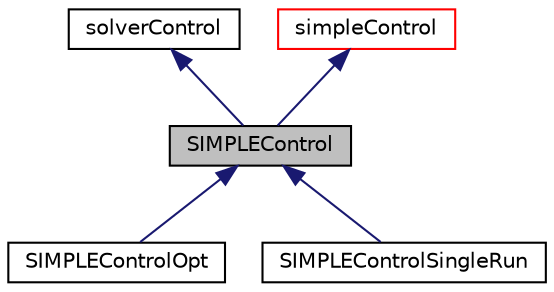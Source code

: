 digraph "SIMPLEControl"
{
  bgcolor="transparent";
  edge [fontname="Helvetica",fontsize="10",labelfontname="Helvetica",labelfontsize="10"];
  node [fontname="Helvetica",fontsize="10",shape=record];
  Node1 [label="SIMPLEControl",height=0.2,width=0.4,color="black", fillcolor="grey75", style="filled" fontcolor="black"];
  Node2 -> Node1 [dir="back",color="midnightblue",fontsize="10",style="solid",fontname="Helvetica"];
  Node2 [label="solverControl",height=0.2,width=0.4,color="black",URL="$classFoam_1_1solverControl.html",tooltip="Base class for solver control classes. "];
  Node3 -> Node1 [dir="back",color="midnightblue",fontsize="10",style="solid",fontname="Helvetica"];
  Node3 [label="simpleControl",height=0.2,width=0.4,color="red",URL="$classFoam_1_1simpleControl.html",tooltip="SIMPLE control class to supply convergence information/checks for the SIMPLE loop. "];
  Node1 -> Node4 [dir="back",color="midnightblue",fontsize="10",style="solid",fontname="Helvetica"];
  Node4 [label="SIMPLEControlOpt",height=0.2,width=0.4,color="black",URL="$classFoam_1_1SIMPLEControlOpt.html",tooltip="SIMPLE control class for optimisation runs. Each time is sub-cycled and corresponds to one optimisati..."];
  Node1 -> Node5 [dir="back",color="midnightblue",fontsize="10",style="solid",fontname="Helvetica"];
  Node5 [label="SIMPLEControlSingleRun",height=0.2,width=0.4,color="black",URL="$classFoam_1_1SIMPLEControlSingleRun.html",tooltip="SIMPLE control class for single runs (i.e. not optimisation). Time acts as in simpleFoam, with all solver control read through optimisationDict. "];
}
